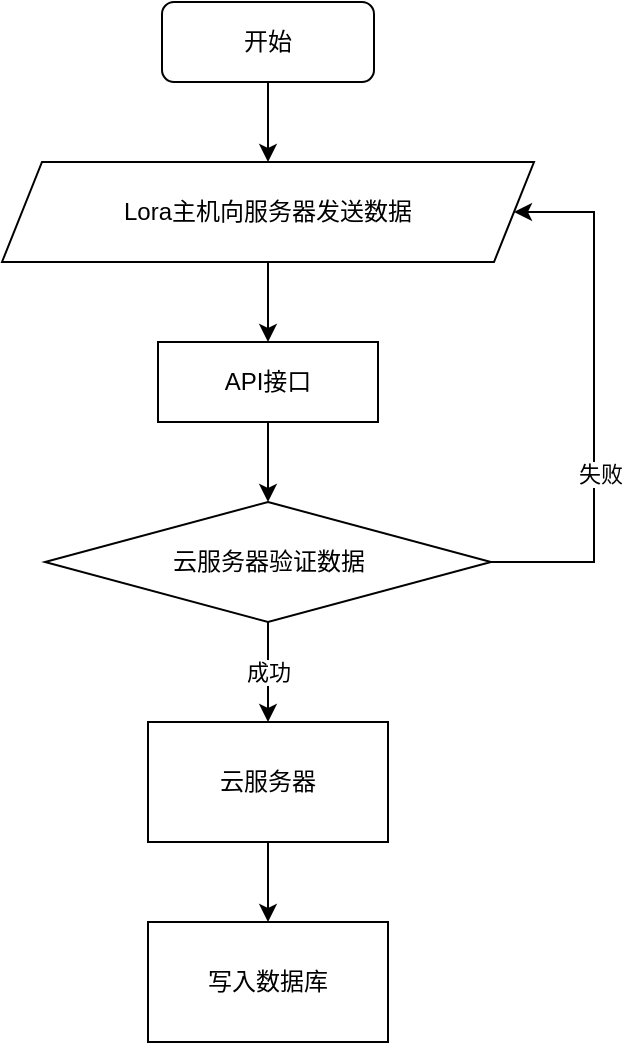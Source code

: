 <mxfile version="15.8.2" type="github">
  <diagram id="PACh3NY4lxtDlTHQ3ug5" name="Page-1">
    <mxGraphModel dx="1662" dy="754" grid="1" gridSize="10" guides="1" tooltips="1" connect="1" arrows="1" fold="1" page="1" pageScale="1" pageWidth="827" pageHeight="1169" math="0" shadow="0">
      <root>
        <mxCell id="0" />
        <mxCell id="1" parent="0" />
        <mxCell id="MjHGSWSWJ0mjyfomQsN0-7" style="edgeStyle=orthogonalEdgeStyle;rounded=0;orthogonalLoop=1;jettySize=auto;html=1;entryX=0.5;entryY=0;entryDx=0;entryDy=0;" edge="1" parent="1" source="MjHGSWSWJ0mjyfomQsN0-1" target="MjHGSWSWJ0mjyfomQsN0-2">
          <mxGeometry relative="1" as="geometry" />
        </mxCell>
        <mxCell id="MjHGSWSWJ0mjyfomQsN0-1" value="开始" style="rounded=1;whiteSpace=wrap;html=1;" vertex="1" parent="1">
          <mxGeometry x="354" y="50" width="106" height="40" as="geometry" />
        </mxCell>
        <mxCell id="MjHGSWSWJ0mjyfomQsN0-8" style="edgeStyle=orthogonalEdgeStyle;rounded=0;orthogonalLoop=1;jettySize=auto;html=1;entryX=0.5;entryY=0;entryDx=0;entryDy=0;" edge="1" parent="1" source="MjHGSWSWJ0mjyfomQsN0-2" target="MjHGSWSWJ0mjyfomQsN0-3">
          <mxGeometry relative="1" as="geometry" />
        </mxCell>
        <mxCell id="MjHGSWSWJ0mjyfomQsN0-2" value="Lora主机向服务器发送数据" style="shape=parallelogram;perimeter=parallelogramPerimeter;whiteSpace=wrap;html=1;fixedSize=1;" vertex="1" parent="1">
          <mxGeometry x="274" y="130" width="266" height="50" as="geometry" />
        </mxCell>
        <mxCell id="MjHGSWSWJ0mjyfomQsN0-9" style="edgeStyle=orthogonalEdgeStyle;rounded=0;orthogonalLoop=1;jettySize=auto;html=1;" edge="1" parent="1" source="MjHGSWSWJ0mjyfomQsN0-3" target="MjHGSWSWJ0mjyfomQsN0-4">
          <mxGeometry relative="1" as="geometry" />
        </mxCell>
        <mxCell id="MjHGSWSWJ0mjyfomQsN0-3" value="API接口" style="rounded=0;whiteSpace=wrap;html=1;" vertex="1" parent="1">
          <mxGeometry x="352" y="220" width="110" height="40" as="geometry" />
        </mxCell>
        <mxCell id="MjHGSWSWJ0mjyfomQsN0-5" style="edgeStyle=orthogonalEdgeStyle;rounded=0;orthogonalLoop=1;jettySize=auto;html=1;entryX=1;entryY=0.5;entryDx=0;entryDy=0;exitX=1;exitY=0.5;exitDx=0;exitDy=0;" edge="1" parent="1" source="MjHGSWSWJ0mjyfomQsN0-4" target="MjHGSWSWJ0mjyfomQsN0-2">
          <mxGeometry relative="1" as="geometry">
            <Array as="points">
              <mxPoint x="570" y="330" />
              <mxPoint x="570" y="155" />
            </Array>
          </mxGeometry>
        </mxCell>
        <mxCell id="MjHGSWSWJ0mjyfomQsN0-6" value="失败" style="edgeLabel;html=1;align=center;verticalAlign=middle;resizable=0;points=[];" vertex="1" connectable="0" parent="MjHGSWSWJ0mjyfomQsN0-5">
          <mxGeometry x="-0.272" y="-3" relative="1" as="geometry">
            <mxPoint y="1" as="offset" />
          </mxGeometry>
        </mxCell>
        <mxCell id="MjHGSWSWJ0mjyfomQsN0-12" value="成功" style="edgeStyle=orthogonalEdgeStyle;rounded=0;orthogonalLoop=1;jettySize=auto;html=1;entryX=0.5;entryY=0;entryDx=0;entryDy=0;" edge="1" parent="1" source="MjHGSWSWJ0mjyfomQsN0-4" target="MjHGSWSWJ0mjyfomQsN0-10">
          <mxGeometry relative="1" as="geometry" />
        </mxCell>
        <mxCell id="MjHGSWSWJ0mjyfomQsN0-4" value="云服务器验证数据" style="rhombus;whiteSpace=wrap;html=1;" vertex="1" parent="1">
          <mxGeometry x="295.5" y="300" width="223" height="60" as="geometry" />
        </mxCell>
        <mxCell id="MjHGSWSWJ0mjyfomQsN0-13" style="edgeStyle=orthogonalEdgeStyle;rounded=0;orthogonalLoop=1;jettySize=auto;html=1;" edge="1" parent="1" source="MjHGSWSWJ0mjyfomQsN0-10" target="MjHGSWSWJ0mjyfomQsN0-11">
          <mxGeometry relative="1" as="geometry" />
        </mxCell>
        <mxCell id="MjHGSWSWJ0mjyfomQsN0-10" value="云服务器" style="rounded=0;whiteSpace=wrap;html=1;" vertex="1" parent="1">
          <mxGeometry x="347" y="410" width="120" height="60" as="geometry" />
        </mxCell>
        <mxCell id="MjHGSWSWJ0mjyfomQsN0-11" value="写入数据库" style="rounded=0;whiteSpace=wrap;html=1;" vertex="1" parent="1">
          <mxGeometry x="347" y="510" width="120" height="60" as="geometry" />
        </mxCell>
      </root>
    </mxGraphModel>
  </diagram>
</mxfile>
